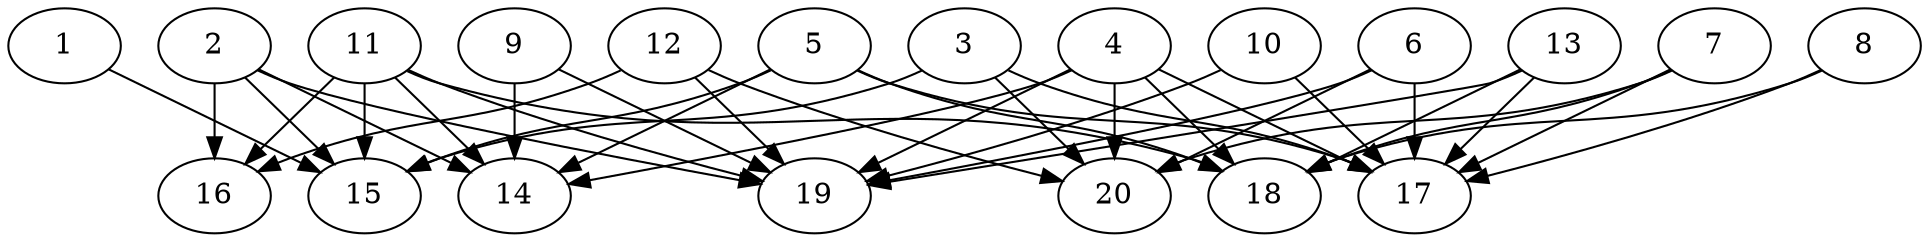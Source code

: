 // DAG automatically generated by daggen at Wed Jul 24 21:21:55 2019
// ./daggen --dot -n 20 --ccr 0.5 --fat 0.8 --regular 0.5 --density 0.6 --mindata 5242880 --maxdata 52428800 
digraph G {
  1 [size="41594880", alpha="0.13", expect_size="20797440"] 
  1 -> 15 [size ="20797440"]
  2 [size="57630720", alpha="0.03", expect_size="28815360"] 
  2 -> 14 [size ="28815360"]
  2 -> 15 [size ="28815360"]
  2 -> 16 [size ="28815360"]
  2 -> 19 [size ="28815360"]
  3 [size="63352832", alpha="0.09", expect_size="31676416"] 
  3 -> 15 [size ="31676416"]
  3 -> 17 [size ="31676416"]
  3 -> 20 [size ="31676416"]
  4 [size="21878784", alpha="0.16", expect_size="10939392"] 
  4 -> 14 [size ="10939392"]
  4 -> 17 [size ="10939392"]
  4 -> 18 [size ="10939392"]
  4 -> 19 [size ="10939392"]
  4 -> 20 [size ="10939392"]
  5 [size="33953792", alpha="0.18", expect_size="16976896"] 
  5 -> 14 [size ="16976896"]
  5 -> 15 [size ="16976896"]
  5 -> 17 [size ="16976896"]
  5 -> 18 [size ="16976896"]
  6 [size="23689216", alpha="0.00", expect_size="11844608"] 
  6 -> 17 [size ="11844608"]
  6 -> 19 [size ="11844608"]
  6 -> 20 [size ="11844608"]
  7 [size="22865920", alpha="0.01", expect_size="11432960"] 
  7 -> 17 [size ="11432960"]
  7 -> 18 [size ="11432960"]
  7 -> 20 [size ="11432960"]
  8 [size="38148096", alpha="0.09", expect_size="19074048"] 
  8 -> 17 [size ="19074048"]
  8 -> 18 [size ="19074048"]
  9 [size="74307584", alpha="0.01", expect_size="37153792"] 
  9 -> 14 [size ="37153792"]
  9 -> 19 [size ="37153792"]
  10 [size="75581440", alpha="0.18", expect_size="37790720"] 
  10 -> 17 [size ="37790720"]
  10 -> 19 [size ="37790720"]
  11 [size="33566720", alpha="0.01", expect_size="16783360"] 
  11 -> 14 [size ="16783360"]
  11 -> 15 [size ="16783360"]
  11 -> 16 [size ="16783360"]
  11 -> 18 [size ="16783360"]
  11 -> 19 [size ="16783360"]
  12 [size="97067008", alpha="0.20", expect_size="48533504"] 
  12 -> 16 [size ="48533504"]
  12 -> 19 [size ="48533504"]
  12 -> 20 [size ="48533504"]
  13 [size="19046400", alpha="0.10", expect_size="9523200"] 
  13 -> 17 [size ="9523200"]
  13 -> 18 [size ="9523200"]
  13 -> 19 [size ="9523200"]
  14 [size="62965760", alpha="0.15", expect_size="31482880"] 
  15 [size="44965888", alpha="0.16", expect_size="22482944"] 
  16 [size="37705728", alpha="0.01", expect_size="18852864"] 
  17 [size="39063552", alpha="0.08", expect_size="19531776"] 
  18 [size="43556864", alpha="0.14", expect_size="21778432"] 
  19 [size="84643840", alpha="0.18", expect_size="42321920"] 
  20 [size="91443200", alpha="0.12", expect_size="45721600"] 
}
